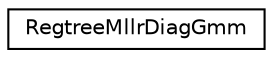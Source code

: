 digraph "Graphical Class Hierarchy"
{
  edge [fontname="Helvetica",fontsize="10",labelfontname="Helvetica",labelfontsize="10"];
  node [fontname="Helvetica",fontsize="10",shape=record];
  rankdir="LR";
  Node0 [label="RegtreeMllrDiagGmm",height=0.2,width=0.4,color="black", fillcolor="white", style="filled",URL="$classkaldi_1_1RegtreeMllrDiagGmm.html",tooltip="An MLLR mean transformation is an affine transformation of Gaussian means. "];
}
